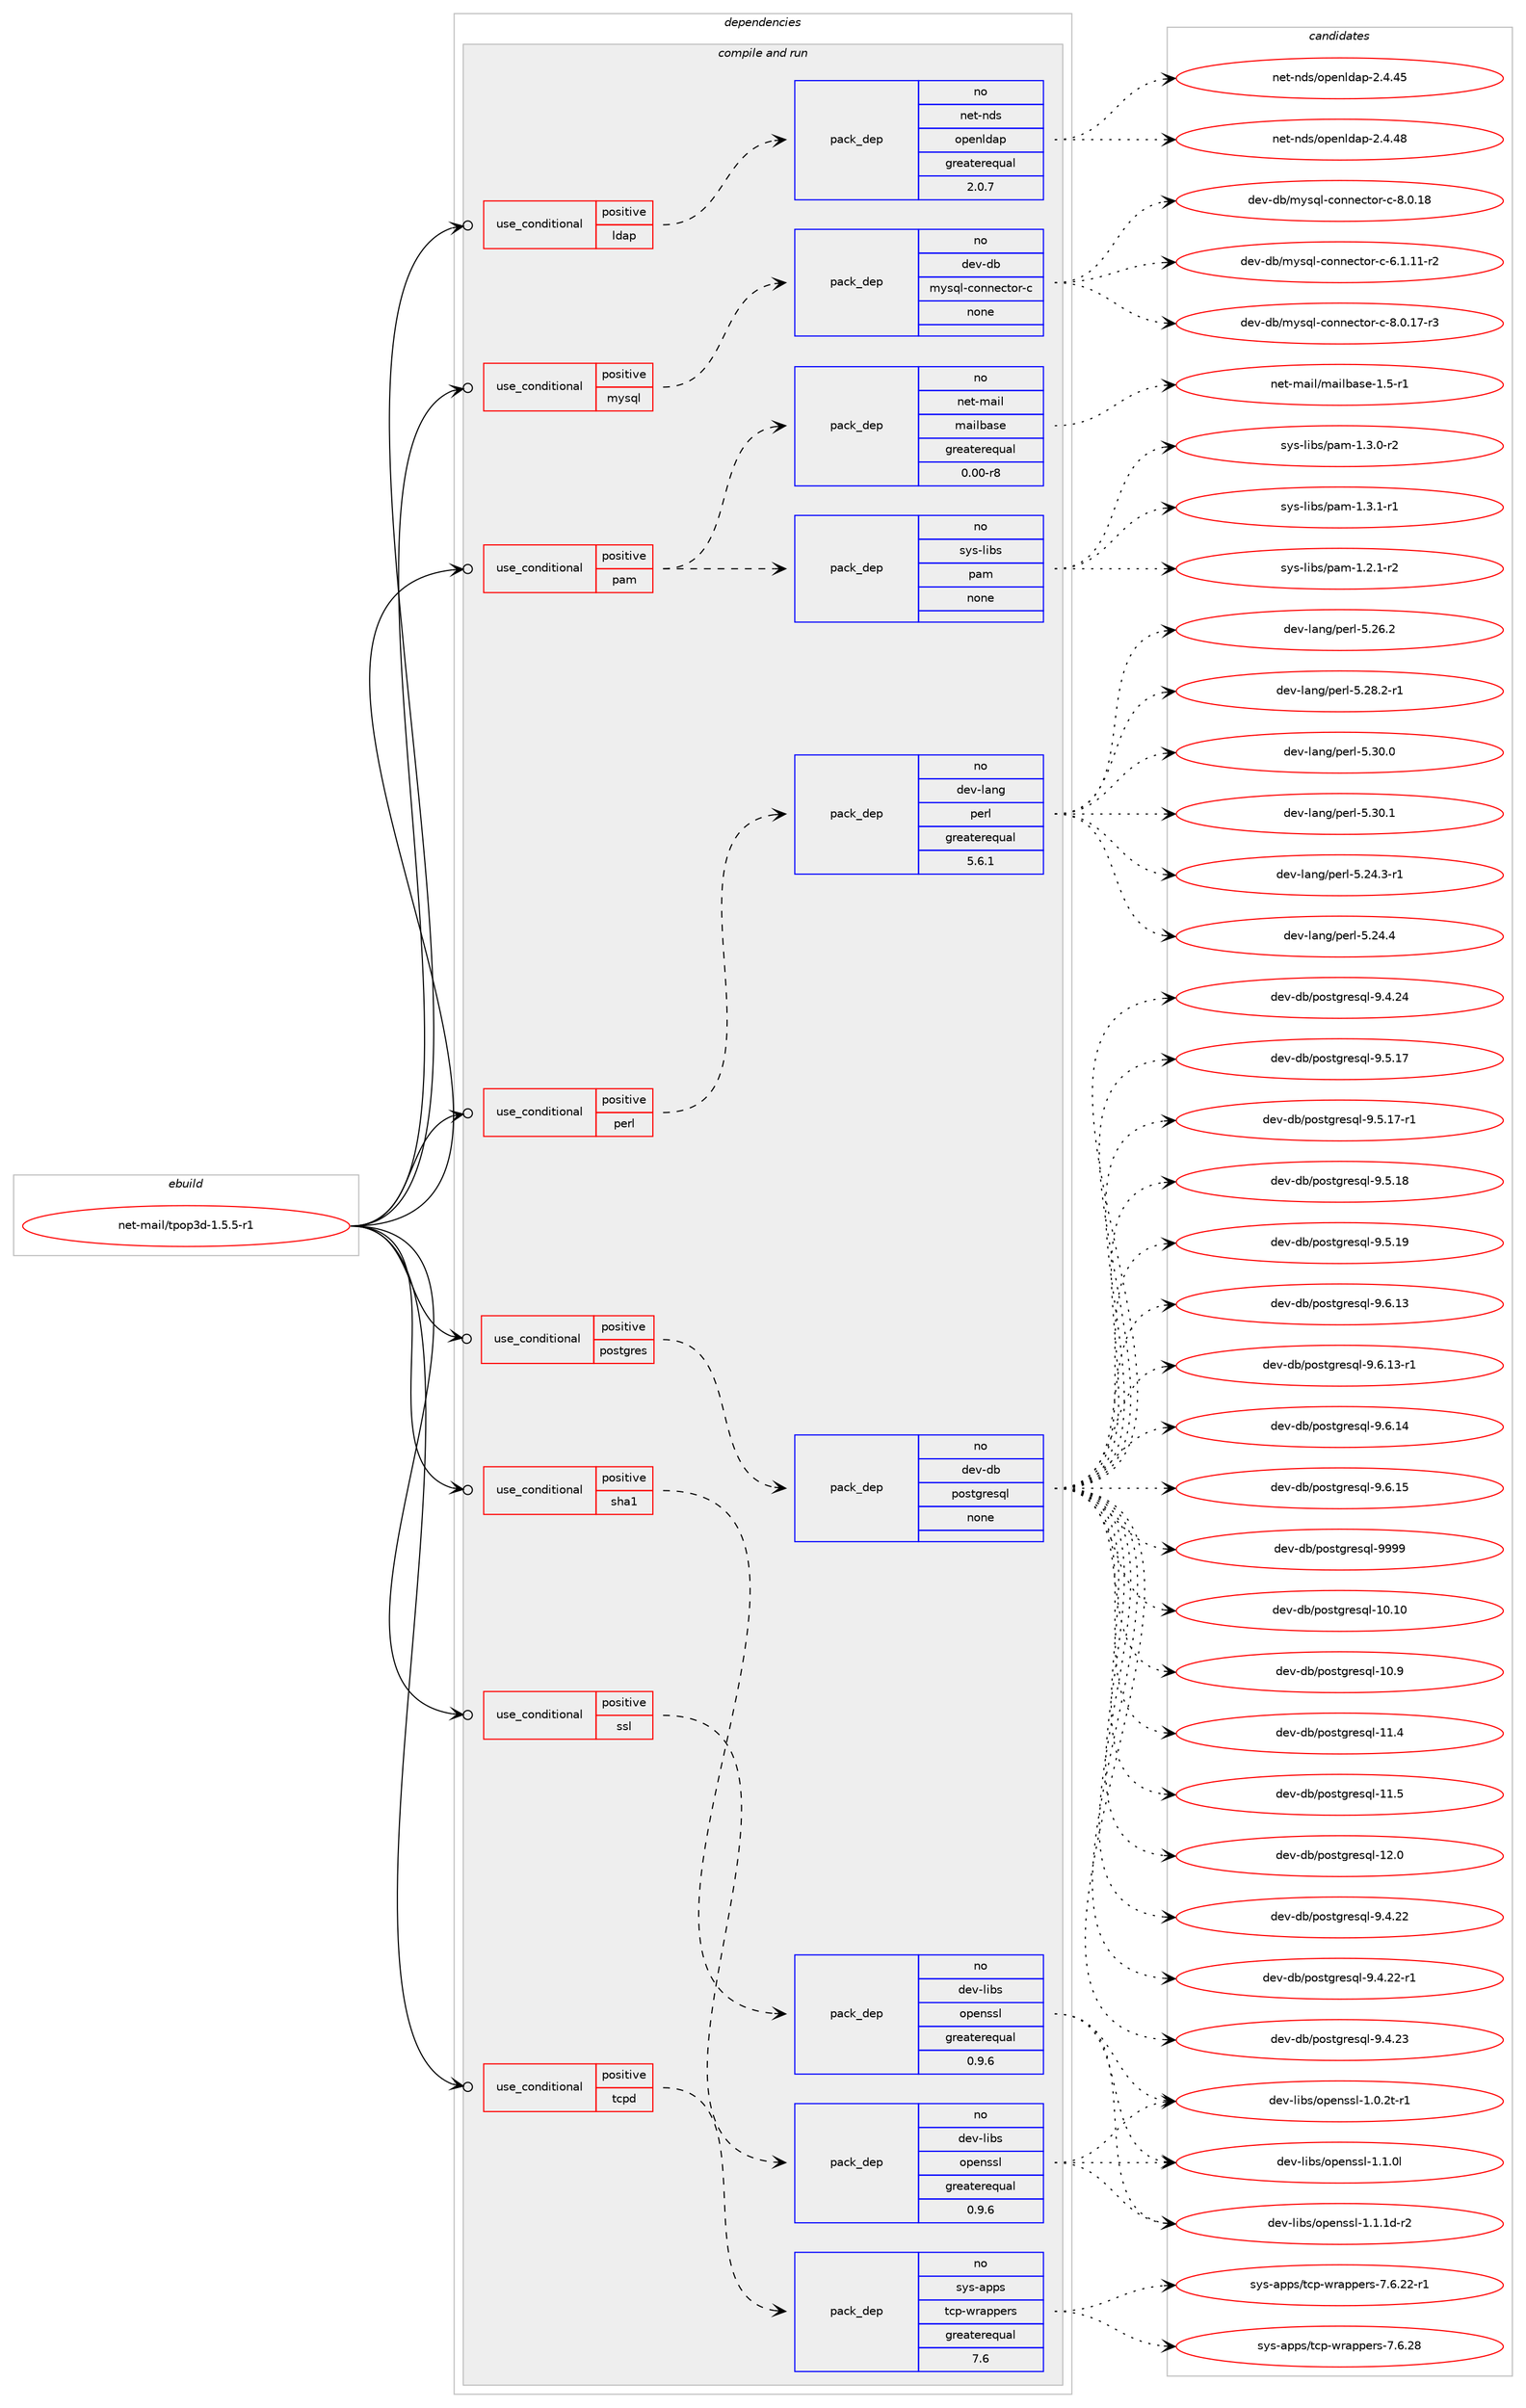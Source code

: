 digraph prolog {

# *************
# Graph options
# *************

newrank=true;
concentrate=true;
compound=true;
graph [rankdir=LR,fontname=Helvetica,fontsize=10,ranksep=1.5];#, ranksep=2.5, nodesep=0.2];
edge  [arrowhead=vee];
node  [fontname=Helvetica,fontsize=10];

# **********
# The ebuild
# **********

subgraph cluster_leftcol {
color=gray;
rank=same;
label=<<i>ebuild</i>>;
id [label="net-mail/tpop3d-1.5.5-r1", color=red, width=4, href="../net-mail/tpop3d-1.5.5-r1.svg"];
}

# ****************
# The dependencies
# ****************

subgraph cluster_midcol {
color=gray;
label=<<i>dependencies</i>>;
subgraph cluster_compile {
fillcolor="#eeeeee";
style=filled;
label=<<i>compile</i>>;
}
subgraph cluster_compileandrun {
fillcolor="#eeeeee";
style=filled;
label=<<i>compile and run</i>>;
subgraph cond202600 {
dependency830808 [label=<<TABLE BORDER="0" CELLBORDER="1" CELLSPACING="0" CELLPADDING="4"><TR><TD ROWSPAN="3" CELLPADDING="10">use_conditional</TD></TR><TR><TD>positive</TD></TR><TR><TD>ldap</TD></TR></TABLE>>, shape=none, color=red];
subgraph pack613631 {
dependency830809 [label=<<TABLE BORDER="0" CELLBORDER="1" CELLSPACING="0" CELLPADDING="4" WIDTH="220"><TR><TD ROWSPAN="6" CELLPADDING="30">pack_dep</TD></TR><TR><TD WIDTH="110">no</TD></TR><TR><TD>net-nds</TD></TR><TR><TD>openldap</TD></TR><TR><TD>greaterequal</TD></TR><TR><TD>2.0.7</TD></TR></TABLE>>, shape=none, color=blue];
}
dependency830808:e -> dependency830809:w [weight=20,style="dashed",arrowhead="vee"];
}
id:e -> dependency830808:w [weight=20,style="solid",arrowhead="odotvee"];
subgraph cond202601 {
dependency830810 [label=<<TABLE BORDER="0" CELLBORDER="1" CELLSPACING="0" CELLPADDING="4"><TR><TD ROWSPAN="3" CELLPADDING="10">use_conditional</TD></TR><TR><TD>positive</TD></TR><TR><TD>mysql</TD></TR></TABLE>>, shape=none, color=red];
subgraph pack613632 {
dependency830811 [label=<<TABLE BORDER="0" CELLBORDER="1" CELLSPACING="0" CELLPADDING="4" WIDTH="220"><TR><TD ROWSPAN="6" CELLPADDING="30">pack_dep</TD></TR><TR><TD WIDTH="110">no</TD></TR><TR><TD>dev-db</TD></TR><TR><TD>mysql-connector-c</TD></TR><TR><TD>none</TD></TR><TR><TD></TD></TR></TABLE>>, shape=none, color=blue];
}
dependency830810:e -> dependency830811:w [weight=20,style="dashed",arrowhead="vee"];
}
id:e -> dependency830810:w [weight=20,style="solid",arrowhead="odotvee"];
subgraph cond202602 {
dependency830812 [label=<<TABLE BORDER="0" CELLBORDER="1" CELLSPACING="0" CELLPADDING="4"><TR><TD ROWSPAN="3" CELLPADDING="10">use_conditional</TD></TR><TR><TD>positive</TD></TR><TR><TD>pam</TD></TR></TABLE>>, shape=none, color=red];
subgraph pack613633 {
dependency830813 [label=<<TABLE BORDER="0" CELLBORDER="1" CELLSPACING="0" CELLPADDING="4" WIDTH="220"><TR><TD ROWSPAN="6" CELLPADDING="30">pack_dep</TD></TR><TR><TD WIDTH="110">no</TD></TR><TR><TD>sys-libs</TD></TR><TR><TD>pam</TD></TR><TR><TD>none</TD></TR><TR><TD></TD></TR></TABLE>>, shape=none, color=blue];
}
dependency830812:e -> dependency830813:w [weight=20,style="dashed",arrowhead="vee"];
subgraph pack613634 {
dependency830814 [label=<<TABLE BORDER="0" CELLBORDER="1" CELLSPACING="0" CELLPADDING="4" WIDTH="220"><TR><TD ROWSPAN="6" CELLPADDING="30">pack_dep</TD></TR><TR><TD WIDTH="110">no</TD></TR><TR><TD>net-mail</TD></TR><TR><TD>mailbase</TD></TR><TR><TD>greaterequal</TD></TR><TR><TD>0.00-r8</TD></TR></TABLE>>, shape=none, color=blue];
}
dependency830812:e -> dependency830814:w [weight=20,style="dashed",arrowhead="vee"];
}
id:e -> dependency830812:w [weight=20,style="solid",arrowhead="odotvee"];
subgraph cond202603 {
dependency830815 [label=<<TABLE BORDER="0" CELLBORDER="1" CELLSPACING="0" CELLPADDING="4"><TR><TD ROWSPAN="3" CELLPADDING="10">use_conditional</TD></TR><TR><TD>positive</TD></TR><TR><TD>perl</TD></TR></TABLE>>, shape=none, color=red];
subgraph pack613635 {
dependency830816 [label=<<TABLE BORDER="0" CELLBORDER="1" CELLSPACING="0" CELLPADDING="4" WIDTH="220"><TR><TD ROWSPAN="6" CELLPADDING="30">pack_dep</TD></TR><TR><TD WIDTH="110">no</TD></TR><TR><TD>dev-lang</TD></TR><TR><TD>perl</TD></TR><TR><TD>greaterequal</TD></TR><TR><TD>5.6.1</TD></TR></TABLE>>, shape=none, color=blue];
}
dependency830815:e -> dependency830816:w [weight=20,style="dashed",arrowhead="vee"];
}
id:e -> dependency830815:w [weight=20,style="solid",arrowhead="odotvee"];
subgraph cond202604 {
dependency830817 [label=<<TABLE BORDER="0" CELLBORDER="1" CELLSPACING="0" CELLPADDING="4"><TR><TD ROWSPAN="3" CELLPADDING="10">use_conditional</TD></TR><TR><TD>positive</TD></TR><TR><TD>postgres</TD></TR></TABLE>>, shape=none, color=red];
subgraph pack613636 {
dependency830818 [label=<<TABLE BORDER="0" CELLBORDER="1" CELLSPACING="0" CELLPADDING="4" WIDTH="220"><TR><TD ROWSPAN="6" CELLPADDING="30">pack_dep</TD></TR><TR><TD WIDTH="110">no</TD></TR><TR><TD>dev-db</TD></TR><TR><TD>postgresql</TD></TR><TR><TD>none</TD></TR><TR><TD></TD></TR></TABLE>>, shape=none, color=blue];
}
dependency830817:e -> dependency830818:w [weight=20,style="dashed",arrowhead="vee"];
}
id:e -> dependency830817:w [weight=20,style="solid",arrowhead="odotvee"];
subgraph cond202605 {
dependency830819 [label=<<TABLE BORDER="0" CELLBORDER="1" CELLSPACING="0" CELLPADDING="4"><TR><TD ROWSPAN="3" CELLPADDING="10">use_conditional</TD></TR><TR><TD>positive</TD></TR><TR><TD>sha1</TD></TR></TABLE>>, shape=none, color=red];
subgraph pack613637 {
dependency830820 [label=<<TABLE BORDER="0" CELLBORDER="1" CELLSPACING="0" CELLPADDING="4" WIDTH="220"><TR><TD ROWSPAN="6" CELLPADDING="30">pack_dep</TD></TR><TR><TD WIDTH="110">no</TD></TR><TR><TD>dev-libs</TD></TR><TR><TD>openssl</TD></TR><TR><TD>greaterequal</TD></TR><TR><TD>0.9.6</TD></TR></TABLE>>, shape=none, color=blue];
}
dependency830819:e -> dependency830820:w [weight=20,style="dashed",arrowhead="vee"];
}
id:e -> dependency830819:w [weight=20,style="solid",arrowhead="odotvee"];
subgraph cond202606 {
dependency830821 [label=<<TABLE BORDER="0" CELLBORDER="1" CELLSPACING="0" CELLPADDING="4"><TR><TD ROWSPAN="3" CELLPADDING="10">use_conditional</TD></TR><TR><TD>positive</TD></TR><TR><TD>ssl</TD></TR></TABLE>>, shape=none, color=red];
subgraph pack613638 {
dependency830822 [label=<<TABLE BORDER="0" CELLBORDER="1" CELLSPACING="0" CELLPADDING="4" WIDTH="220"><TR><TD ROWSPAN="6" CELLPADDING="30">pack_dep</TD></TR><TR><TD WIDTH="110">no</TD></TR><TR><TD>dev-libs</TD></TR><TR><TD>openssl</TD></TR><TR><TD>greaterequal</TD></TR><TR><TD>0.9.6</TD></TR></TABLE>>, shape=none, color=blue];
}
dependency830821:e -> dependency830822:w [weight=20,style="dashed",arrowhead="vee"];
}
id:e -> dependency830821:w [weight=20,style="solid",arrowhead="odotvee"];
subgraph cond202607 {
dependency830823 [label=<<TABLE BORDER="0" CELLBORDER="1" CELLSPACING="0" CELLPADDING="4"><TR><TD ROWSPAN="3" CELLPADDING="10">use_conditional</TD></TR><TR><TD>positive</TD></TR><TR><TD>tcpd</TD></TR></TABLE>>, shape=none, color=red];
subgraph pack613639 {
dependency830824 [label=<<TABLE BORDER="0" CELLBORDER="1" CELLSPACING="0" CELLPADDING="4" WIDTH="220"><TR><TD ROWSPAN="6" CELLPADDING="30">pack_dep</TD></TR><TR><TD WIDTH="110">no</TD></TR><TR><TD>sys-apps</TD></TR><TR><TD>tcp-wrappers</TD></TR><TR><TD>greaterequal</TD></TR><TR><TD>7.6</TD></TR></TABLE>>, shape=none, color=blue];
}
dependency830823:e -> dependency830824:w [weight=20,style="dashed",arrowhead="vee"];
}
id:e -> dependency830823:w [weight=20,style="solid",arrowhead="odotvee"];
}
subgraph cluster_run {
fillcolor="#eeeeee";
style=filled;
label=<<i>run</i>>;
}
}

# **************
# The candidates
# **************

subgraph cluster_choices {
rank=same;
color=gray;
label=<<i>candidates</i>>;

subgraph choice613631 {
color=black;
nodesep=1;
choice11010111645110100115471111121011101081009711245504652465253 [label="net-nds/openldap-2.4.45", color=red, width=4,href="../net-nds/openldap-2.4.45.svg"];
choice11010111645110100115471111121011101081009711245504652465256 [label="net-nds/openldap-2.4.48", color=red, width=4,href="../net-nds/openldap-2.4.48.svg"];
dependency830809:e -> choice11010111645110100115471111121011101081009711245504652465253:w [style=dotted,weight="100"];
dependency830809:e -> choice11010111645110100115471111121011101081009711245504652465256:w [style=dotted,weight="100"];
}
subgraph choice613632 {
color=black;
nodesep=1;
choice1001011184510098471091211151131084599111110110101991161111144599455446494649494511450 [label="dev-db/mysql-connector-c-6.1.11-r2", color=red, width=4,href="../dev-db/mysql-connector-c-6.1.11-r2.svg"];
choice1001011184510098471091211151131084599111110110101991161111144599455646484649554511451 [label="dev-db/mysql-connector-c-8.0.17-r3", color=red, width=4,href="../dev-db/mysql-connector-c-8.0.17-r3.svg"];
choice100101118451009847109121115113108459911111011010199116111114459945564648464956 [label="dev-db/mysql-connector-c-8.0.18", color=red, width=4,href="../dev-db/mysql-connector-c-8.0.18.svg"];
dependency830811:e -> choice1001011184510098471091211151131084599111110110101991161111144599455446494649494511450:w [style=dotted,weight="100"];
dependency830811:e -> choice1001011184510098471091211151131084599111110110101991161111144599455646484649554511451:w [style=dotted,weight="100"];
dependency830811:e -> choice100101118451009847109121115113108459911111011010199116111114459945564648464956:w [style=dotted,weight="100"];
}
subgraph choice613633 {
color=black;
nodesep=1;
choice115121115451081059811547112971094549465046494511450 [label="sys-libs/pam-1.2.1-r2", color=red, width=4,href="../sys-libs/pam-1.2.1-r2.svg"];
choice115121115451081059811547112971094549465146484511450 [label="sys-libs/pam-1.3.0-r2", color=red, width=4,href="../sys-libs/pam-1.3.0-r2.svg"];
choice115121115451081059811547112971094549465146494511449 [label="sys-libs/pam-1.3.1-r1", color=red, width=4,href="../sys-libs/pam-1.3.1-r1.svg"];
dependency830813:e -> choice115121115451081059811547112971094549465046494511450:w [style=dotted,weight="100"];
dependency830813:e -> choice115121115451081059811547112971094549465146484511450:w [style=dotted,weight="100"];
dependency830813:e -> choice115121115451081059811547112971094549465146494511449:w [style=dotted,weight="100"];
}
subgraph choice613634 {
color=black;
nodesep=1;
choice110101116451099710510847109971051089897115101454946534511449 [label="net-mail/mailbase-1.5-r1", color=red, width=4,href="../net-mail/mailbase-1.5-r1.svg"];
dependency830814:e -> choice110101116451099710510847109971051089897115101454946534511449:w [style=dotted,weight="100"];
}
subgraph choice613635 {
color=black;
nodesep=1;
choice100101118451089711010347112101114108455346505246514511449 [label="dev-lang/perl-5.24.3-r1", color=red, width=4,href="../dev-lang/perl-5.24.3-r1.svg"];
choice10010111845108971101034711210111410845534650524652 [label="dev-lang/perl-5.24.4", color=red, width=4,href="../dev-lang/perl-5.24.4.svg"];
choice10010111845108971101034711210111410845534650544650 [label="dev-lang/perl-5.26.2", color=red, width=4,href="../dev-lang/perl-5.26.2.svg"];
choice100101118451089711010347112101114108455346505646504511449 [label="dev-lang/perl-5.28.2-r1", color=red, width=4,href="../dev-lang/perl-5.28.2-r1.svg"];
choice10010111845108971101034711210111410845534651484648 [label="dev-lang/perl-5.30.0", color=red, width=4,href="../dev-lang/perl-5.30.0.svg"];
choice10010111845108971101034711210111410845534651484649 [label="dev-lang/perl-5.30.1", color=red, width=4,href="../dev-lang/perl-5.30.1.svg"];
dependency830816:e -> choice100101118451089711010347112101114108455346505246514511449:w [style=dotted,weight="100"];
dependency830816:e -> choice10010111845108971101034711210111410845534650524652:w [style=dotted,weight="100"];
dependency830816:e -> choice10010111845108971101034711210111410845534650544650:w [style=dotted,weight="100"];
dependency830816:e -> choice100101118451089711010347112101114108455346505646504511449:w [style=dotted,weight="100"];
dependency830816:e -> choice10010111845108971101034711210111410845534651484648:w [style=dotted,weight="100"];
dependency830816:e -> choice10010111845108971101034711210111410845534651484649:w [style=dotted,weight="100"];
}
subgraph choice613636 {
color=black;
nodesep=1;
choice100101118451009847112111115116103114101115113108454948464948 [label="dev-db/postgresql-10.10", color=red, width=4,href="../dev-db/postgresql-10.10.svg"];
choice1001011184510098471121111151161031141011151131084549484657 [label="dev-db/postgresql-10.9", color=red, width=4,href="../dev-db/postgresql-10.9.svg"];
choice1001011184510098471121111151161031141011151131084549494652 [label="dev-db/postgresql-11.4", color=red, width=4,href="../dev-db/postgresql-11.4.svg"];
choice1001011184510098471121111151161031141011151131084549494653 [label="dev-db/postgresql-11.5", color=red, width=4,href="../dev-db/postgresql-11.5.svg"];
choice1001011184510098471121111151161031141011151131084549504648 [label="dev-db/postgresql-12.0", color=red, width=4,href="../dev-db/postgresql-12.0.svg"];
choice10010111845100984711211111511610311410111511310845574652465050 [label="dev-db/postgresql-9.4.22", color=red, width=4,href="../dev-db/postgresql-9.4.22.svg"];
choice100101118451009847112111115116103114101115113108455746524650504511449 [label="dev-db/postgresql-9.4.22-r1", color=red, width=4,href="../dev-db/postgresql-9.4.22-r1.svg"];
choice10010111845100984711211111511610311410111511310845574652465051 [label="dev-db/postgresql-9.4.23", color=red, width=4,href="../dev-db/postgresql-9.4.23.svg"];
choice10010111845100984711211111511610311410111511310845574652465052 [label="dev-db/postgresql-9.4.24", color=red, width=4,href="../dev-db/postgresql-9.4.24.svg"];
choice10010111845100984711211111511610311410111511310845574653464955 [label="dev-db/postgresql-9.5.17", color=red, width=4,href="../dev-db/postgresql-9.5.17.svg"];
choice100101118451009847112111115116103114101115113108455746534649554511449 [label="dev-db/postgresql-9.5.17-r1", color=red, width=4,href="../dev-db/postgresql-9.5.17-r1.svg"];
choice10010111845100984711211111511610311410111511310845574653464956 [label="dev-db/postgresql-9.5.18", color=red, width=4,href="../dev-db/postgresql-9.5.18.svg"];
choice10010111845100984711211111511610311410111511310845574653464957 [label="dev-db/postgresql-9.5.19", color=red, width=4,href="../dev-db/postgresql-9.5.19.svg"];
choice10010111845100984711211111511610311410111511310845574654464951 [label="dev-db/postgresql-9.6.13", color=red, width=4,href="../dev-db/postgresql-9.6.13.svg"];
choice100101118451009847112111115116103114101115113108455746544649514511449 [label="dev-db/postgresql-9.6.13-r1", color=red, width=4,href="../dev-db/postgresql-9.6.13-r1.svg"];
choice10010111845100984711211111511610311410111511310845574654464952 [label="dev-db/postgresql-9.6.14", color=red, width=4,href="../dev-db/postgresql-9.6.14.svg"];
choice10010111845100984711211111511610311410111511310845574654464953 [label="dev-db/postgresql-9.6.15", color=red, width=4,href="../dev-db/postgresql-9.6.15.svg"];
choice1001011184510098471121111151161031141011151131084557575757 [label="dev-db/postgresql-9999", color=red, width=4,href="../dev-db/postgresql-9999.svg"];
dependency830818:e -> choice100101118451009847112111115116103114101115113108454948464948:w [style=dotted,weight="100"];
dependency830818:e -> choice1001011184510098471121111151161031141011151131084549484657:w [style=dotted,weight="100"];
dependency830818:e -> choice1001011184510098471121111151161031141011151131084549494652:w [style=dotted,weight="100"];
dependency830818:e -> choice1001011184510098471121111151161031141011151131084549494653:w [style=dotted,weight="100"];
dependency830818:e -> choice1001011184510098471121111151161031141011151131084549504648:w [style=dotted,weight="100"];
dependency830818:e -> choice10010111845100984711211111511610311410111511310845574652465050:w [style=dotted,weight="100"];
dependency830818:e -> choice100101118451009847112111115116103114101115113108455746524650504511449:w [style=dotted,weight="100"];
dependency830818:e -> choice10010111845100984711211111511610311410111511310845574652465051:w [style=dotted,weight="100"];
dependency830818:e -> choice10010111845100984711211111511610311410111511310845574652465052:w [style=dotted,weight="100"];
dependency830818:e -> choice10010111845100984711211111511610311410111511310845574653464955:w [style=dotted,weight="100"];
dependency830818:e -> choice100101118451009847112111115116103114101115113108455746534649554511449:w [style=dotted,weight="100"];
dependency830818:e -> choice10010111845100984711211111511610311410111511310845574653464956:w [style=dotted,weight="100"];
dependency830818:e -> choice10010111845100984711211111511610311410111511310845574653464957:w [style=dotted,weight="100"];
dependency830818:e -> choice10010111845100984711211111511610311410111511310845574654464951:w [style=dotted,weight="100"];
dependency830818:e -> choice100101118451009847112111115116103114101115113108455746544649514511449:w [style=dotted,weight="100"];
dependency830818:e -> choice10010111845100984711211111511610311410111511310845574654464952:w [style=dotted,weight="100"];
dependency830818:e -> choice10010111845100984711211111511610311410111511310845574654464953:w [style=dotted,weight="100"];
dependency830818:e -> choice1001011184510098471121111151161031141011151131084557575757:w [style=dotted,weight="100"];
}
subgraph choice613637 {
color=black;
nodesep=1;
choice1001011184510810598115471111121011101151151084549464846501164511449 [label="dev-libs/openssl-1.0.2t-r1", color=red, width=4,href="../dev-libs/openssl-1.0.2t-r1.svg"];
choice100101118451081059811547111112101110115115108454946494648108 [label="dev-libs/openssl-1.1.0l", color=red, width=4,href="../dev-libs/openssl-1.1.0l.svg"];
choice1001011184510810598115471111121011101151151084549464946491004511450 [label="dev-libs/openssl-1.1.1d-r2", color=red, width=4,href="../dev-libs/openssl-1.1.1d-r2.svg"];
dependency830820:e -> choice1001011184510810598115471111121011101151151084549464846501164511449:w [style=dotted,weight="100"];
dependency830820:e -> choice100101118451081059811547111112101110115115108454946494648108:w [style=dotted,weight="100"];
dependency830820:e -> choice1001011184510810598115471111121011101151151084549464946491004511450:w [style=dotted,weight="100"];
}
subgraph choice613638 {
color=black;
nodesep=1;
choice1001011184510810598115471111121011101151151084549464846501164511449 [label="dev-libs/openssl-1.0.2t-r1", color=red, width=4,href="../dev-libs/openssl-1.0.2t-r1.svg"];
choice100101118451081059811547111112101110115115108454946494648108 [label="dev-libs/openssl-1.1.0l", color=red, width=4,href="../dev-libs/openssl-1.1.0l.svg"];
choice1001011184510810598115471111121011101151151084549464946491004511450 [label="dev-libs/openssl-1.1.1d-r2", color=red, width=4,href="../dev-libs/openssl-1.1.1d-r2.svg"];
dependency830822:e -> choice1001011184510810598115471111121011101151151084549464846501164511449:w [style=dotted,weight="100"];
dependency830822:e -> choice100101118451081059811547111112101110115115108454946494648108:w [style=dotted,weight="100"];
dependency830822:e -> choice1001011184510810598115471111121011101151151084549464946491004511450:w [style=dotted,weight="100"];
}
subgraph choice613639 {
color=black;
nodesep=1;
choice115121115459711211211547116991124511911497112112101114115455546544650504511449 [label="sys-apps/tcp-wrappers-7.6.22-r1", color=red, width=4,href="../sys-apps/tcp-wrappers-7.6.22-r1.svg"];
choice11512111545971121121154711699112451191149711211210111411545554654465056 [label="sys-apps/tcp-wrappers-7.6.28", color=red, width=4,href="../sys-apps/tcp-wrappers-7.6.28.svg"];
dependency830824:e -> choice115121115459711211211547116991124511911497112112101114115455546544650504511449:w [style=dotted,weight="100"];
dependency830824:e -> choice11512111545971121121154711699112451191149711211210111411545554654465056:w [style=dotted,weight="100"];
}
}

}
